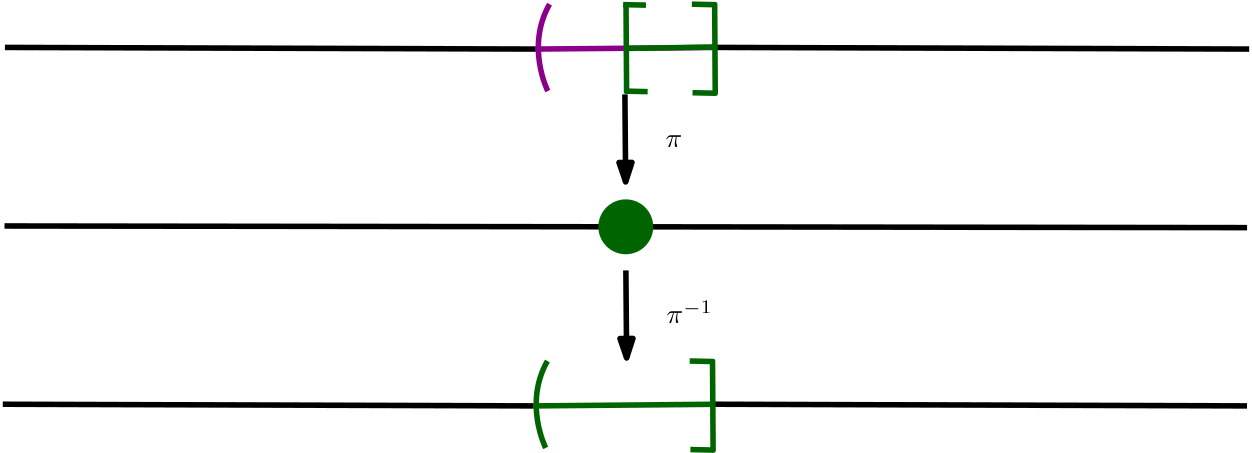 <?xml version="1.0"?>
<!DOCTYPE ipe SYSTEM "ipe.dtd">
<ipe version="70206" creator="Ipe 7.2.7">
<info created="D:20170215202713" modified="D:20170217143339"/>
<ipestyle name="basic">
<symbol name="arrow/arc(spx)">
<path stroke="sym-stroke" fill="sym-stroke" pen="sym-pen">
0 0 m
-1 0.333 l
-1 -0.333 l
h
</path>
</symbol>
<symbol name="arrow/farc(spx)">
<path stroke="sym-stroke" fill="white" pen="sym-pen">
0 0 m
-1 0.333 l
-1 -0.333 l
h
</path>
</symbol>
<symbol name="arrow/ptarc(spx)">
<path stroke="sym-stroke" fill="sym-stroke" pen="sym-pen">
0 0 m
-1 0.333 l
-0.8 0 l
-1 -0.333 l
h
</path>
</symbol>
<symbol name="arrow/fptarc(spx)">
<path stroke="sym-stroke" fill="white" pen="sym-pen">
0 0 m
-1 0.333 l
-0.8 0 l
-1 -0.333 l
h
</path>
</symbol>
<symbol name="mark/circle(sx)" transformations="translations">
<path fill="sym-stroke">
0.6 0 0 0.6 0 0 e
0.4 0 0 0.4 0 0 e
</path>
</symbol>
<symbol name="mark/disk(sx)" transformations="translations">
<path fill="sym-stroke">
0.6 0 0 0.6 0 0 e
</path>
</symbol>
<symbol name="mark/fdisk(sfx)" transformations="translations">
<group>
<path fill="sym-fill">
0.5 0 0 0.5 0 0 e
</path>
<path fill="sym-stroke" fillrule="eofill">
0.6 0 0 0.6 0 0 e
0.4 0 0 0.4 0 0 e
</path>
</group>
</symbol>
<symbol name="mark/box(sx)" transformations="translations">
<path fill="sym-stroke" fillrule="eofill">
-0.6 -0.6 m
0.6 -0.6 l
0.6 0.6 l
-0.6 0.6 l
h
-0.4 -0.4 m
0.4 -0.4 l
0.4 0.4 l
-0.4 0.4 l
h
</path>
</symbol>
<symbol name="mark/square(sx)" transformations="translations">
<path fill="sym-stroke">
-0.6 -0.6 m
0.6 -0.6 l
0.6 0.6 l
-0.6 0.6 l
h
</path>
</symbol>
<symbol name="mark/fsquare(sfx)" transformations="translations">
<group>
<path fill="sym-fill">
-0.5 -0.5 m
0.5 -0.5 l
0.5 0.5 l
-0.5 0.5 l
h
</path>
<path fill="sym-stroke" fillrule="eofill">
-0.6 -0.6 m
0.6 -0.6 l
0.6 0.6 l
-0.6 0.6 l
h
-0.4 -0.4 m
0.4 -0.4 l
0.4 0.4 l
-0.4 0.4 l
h
</path>
</group>
</symbol>
<symbol name="mark/cross(sx)" transformations="translations">
<group>
<path fill="sym-stroke">
-0.43 -0.57 m
0.57 0.43 l
0.43 0.57 l
-0.57 -0.43 l
h
</path>
<path fill="sym-stroke">
-0.43 0.57 m
0.57 -0.43 l
0.43 -0.57 l
-0.57 0.43 l
h
</path>
</group>
</symbol>
<symbol name="arrow/fnormal(spx)">
<path stroke="sym-stroke" fill="white" pen="sym-pen">
0 0 m
-1 0.333 l
-1 -0.333 l
h
</path>
</symbol>
<symbol name="arrow/pointed(spx)">
<path stroke="sym-stroke" fill="sym-stroke" pen="sym-pen">
0 0 m
-1 0.333 l
-0.8 0 l
-1 -0.333 l
h
</path>
</symbol>
<symbol name="arrow/fpointed(spx)">
<path stroke="sym-stroke" fill="white" pen="sym-pen">
0 0 m
-1 0.333 l
-0.8 0 l
-1 -0.333 l
h
</path>
</symbol>
<symbol name="arrow/linear(spx)">
<path stroke="sym-stroke" pen="sym-pen">
-1 0.333 m
0 0 l
-1 -0.333 l
</path>
</symbol>
<symbol name="arrow/fdouble(spx)">
<path stroke="sym-stroke" fill="white" pen="sym-pen">
0 0 m
-1 0.333 l
-1 -0.333 l
h
-1 0 m
-2 0.333 l
-2 -0.333 l
h
</path>
</symbol>
<symbol name="arrow/double(spx)">
<path stroke="sym-stroke" fill="sym-stroke" pen="sym-pen">
0 0 m
-1 0.333 l
-1 -0.333 l
h
-1 0 m
-2 0.333 l
-2 -0.333 l
h
</path>
</symbol>
<pen name="heavier" value="0.8"/>
<pen name="fat" value="1.2"/>
<pen name="ultrafat" value="2"/>
<symbolsize name="large" value="5"/>
<symbolsize name="small" value="2"/>
<symbolsize name="tiny" value="1.1"/>
<arrowsize name="large" value="10"/>
<arrowsize name="small" value="5"/>
<arrowsize name="tiny" value="3"/>
<color name="red" value="1 0 0"/>
<color name="green" value="0 1 0"/>
<color name="blue" value="0 0 1"/>
<color name="yellow" value="1 1 0"/>
<color name="orange" value="1 0.647 0"/>
<color name="gold" value="1 0.843 0"/>
<color name="purple" value="0.627 0.125 0.941"/>
<color name="gray" value="0.745"/>
<color name="brown" value="0.647 0.165 0.165"/>
<color name="navy" value="0 0 0.502"/>
<color name="pink" value="1 0.753 0.796"/>
<color name="seagreen" value="0.18 0.545 0.341"/>
<color name="turquoise" value="0.251 0.878 0.816"/>
<color name="violet" value="0.933 0.51 0.933"/>
<color name="darkblue" value="0 0 0.545"/>
<color name="darkcyan" value="0 0.545 0.545"/>
<color name="darkgray" value="0.663"/>
<color name="darkgreen" value="0 0.392 0"/>
<color name="darkmagenta" value="0.545 0 0.545"/>
<color name="darkorange" value="1 0.549 0"/>
<color name="darkred" value="0.545 0 0"/>
<color name="lightblue" value="0.678 0.847 0.902"/>
<color name="lightcyan" value="0.878 1 1"/>
<color name="lightgray" value="0.827"/>
<color name="lightgreen" value="0.565 0.933 0.565"/>
<color name="lightyellow" value="1 1 0.878"/>
<dashstyle name="dashed" value="[4] 0"/>
<dashstyle name="dotted" value="[1 3] 0"/>
<dashstyle name="dash dotted" value="[4 2 1 2] 0"/>
<dashstyle name="dash dot dotted" value="[4 2 1 2 1 2] 0"/>
<textsize name="large" value="\large"/>
<textsize name="small" value="\small"/>
<textsize name="tiny" value="\tiny"/>
<textsize name="Large" value="\Large"/>
<textsize name="LARGE" value="\LARGE"/>
<textsize name="huge" value="\huge"/>
<textsize name="Huge" value="\Huge"/>
<textsize name="footnote" value="\footnotesize"/>
<textstyle name="center" begin="\begin{center}" end="\end{center}"/>
<textstyle name="itemize" begin="\begin{itemize}" end="\end{itemize}"/>
<textstyle name="item" begin="\begin{itemize}\item{}" end="\end{itemize}"/>
<gridsize name="4 pts" value="4"/>
<gridsize name="8 pts (~3 mm)" value="8"/>
<gridsize name="16 pts (~6 mm)" value="16"/>
<gridsize name="32 pts (~12 mm)" value="32"/>
<gridsize name="10 pts (~3.5 mm)" value="10"/>
<gridsize name="20 pts (~7 mm)" value="20"/>
<gridsize name="14 pts (~5 mm)" value="14"/>
<gridsize name="28 pts (~10 mm)" value="28"/>
<gridsize name="56 pts (~20 mm)" value="56"/>
<anglesize name="90 deg" value="90"/>
<anglesize name="60 deg" value="60"/>
<anglesize name="45 deg" value="45"/>
<anglesize name="30 deg" value="30"/>
<anglesize name="22.5 deg" value="22.5"/>
<opacity name="10%" value="0.1"/>
<opacity name="30%" value="0.3"/>
<opacity name="50%" value="0.5"/>
<opacity name="75%" value="0.75"/>
<tiling name="falling" angle="-60" step="4" width="1"/>
<tiling name="rising" angle="30" step="4" width="1"/>
</ipestyle>
<page>
<layer name="alpha"/>
<view layers="alpha" active="alpha"/>
<path layer="alpha" stroke="black" pen="ultrafat">
64.5429 384.457 m
255.667 383.865 l
255.667 383.865 l
</path>
<path stroke="black" pen="ultrafat">
320.756 384.457 m
512.472 383.865 l
512.472 383.865 l
</path>
<path stroke="darkmagenta" pen="ultrafat">
255.667 383.865 m
320.756 384.457 l
320.756 384.457 l
</path>
<path stroke="darkgreen" pen="ultrafat">
320.259 367.936 m
320.052 399.841 l
320.052 399.841 l
</path>
<path stroke="darkmagenta" pen="ultrafat">
260.609 400.028 m
251.908 384.697
259.987 368.745
259.987 368.745 c
</path>
<path stroke="darkgreen" pen="ultrafat">
311.837 400.026 m
320.052 399.841 l
320.052 399.841 l
</path>
<path matrix="1 0 0 1 0.244715 -31.8736" stroke="darkgreen" pen="ultrafat">
311.837 400.026 m
320.052 399.841 l
320.052 399.841 l
</path>
<path stroke="darkgreen" pen="1.6" cap="1" join="1">
320.244 400.046 m
320.244 400.046 l
</path>
<path stroke="darkgreen" pen="1.6" cap="1" join="1">
320.422 367.785 m
320.422 367.785 l
</path>
<path stroke="darkmagenta" fill="darkmagenta" pen="4" cap="1" join="1">
287.761 320.179 m
287.761 320.179 l
</path>
<path stroke="darkmagenta" fill="darkmagenta" pen="4" cap="1" join="1">
287.761 325.027 m
287.761 325.027 l
</path>
<path stroke="black" fill="darkmagenta" pen="ultrafat">
64.3889 320.175 m
511.726 319.583 l
511.726 319.583 l
</path>
<path stroke="darkmagenta" fill="darkmagenta" pen="ultrafat">
7.52451 0 0 7.52451 287.761 320.179 e
</path>
<path matrix="1 0 0 1 -0.769359 -128.461" stroke="black" pen="ultrafat">
64.5429 384.457 m
255.667 383.865 l
255.667 383.865 l
</path>
<path matrix="1 0 0 1 -0.769359 -128.461" stroke="black" pen="ultrafat">
320.756 384.457 m
512.472 383.865 l
512.472 383.865 l
</path>
<path matrix="1 0 0 1 -0.769359 -128.461" stroke="darkgreen" pen="ultrafat">
255.667 383.865 m
320.756 384.457 l
320.756 384.457 l
</path>
<path matrix="1 0 0 1 -0.769359 -128.461" stroke="darkgreen" pen="ultrafat">
320.259 367.936 m
320.052 399.841 l
320.052 399.841 l
</path>
<path matrix="1 0 0 1 -0.769359 -128.461" stroke="darkgreen" pen="ultrafat">
260.609 400.028 m
251.908 384.697
259.987 368.745
259.987 368.745 c
</path>
<path matrix="1 0 0 1 -0.769359 -128.461" stroke="darkgreen" pen="ultrafat">
311.837 400.026 m
320.052 399.841 l
320.052 399.841 l
</path>
<path matrix="1 0 0 1 -0.524644 -160.335" stroke="darkgreen" pen="ultrafat">
311.837 400.026 m
320.052 399.841 l
320.052 399.841 l
</path>
<path matrix="1 0 0 1 -0.769359 -128.461" stroke="darkgreen" pen="1.6" cap="1" join="1">
320.244 400.046 m
320.244 400.046 l
</path>
<path matrix="1 0 0 1 -0.769359 -128.461" stroke="darkgreen" pen="1.6" cap="1" join="1">
320.422 367.785 m
320.422 367.785 l
</path>
<path stroke="black" fill="darkmagenta" pen="ultrafat" arrow="normal/normal">
287.739 367.553 m
288.009 336.041 l
</path>
<text matrix="1.84393 0 0 3.16777 -266.488 -773.138" transformations="translations" pos="308.478 354.086" stroke="black" type="label" width="6.036" height="4.289" depth="0" valign="baseline" style="math">\pi</text>
<path matrix="1 0 0 1 0.350389 -63.3734" stroke="black" fill="darkmagenta" pen="ultrafat" arrow="normal/normal">
287.739 367.553 m
288.009 336.041 l
</path>
<text matrix="1.84393 0 0 3.16777 -266.138 -836.511" transformations="translations" pos="308.478 354.086" stroke="black" type="label" width="16.732" height="8.11" depth="0" valign="baseline" style="math">\pi ^{-1}</text>
<path stroke="darkgreen" fill="darkgreen" pen="ultrafat">
8.88111 0 0 8.88111 288.058 319.879 e
</path>
<path matrix="1 0 0 1 -31.9055 -0.00006863" stroke="darkgreen" pen="ultrafat">
320.259 367.936 m
320.052 399.841 l
320.052 399.841 l
</path>
<path matrix="1 0 0 1 -24.7312 -0.16233" stroke="darkgreen" pen="ultrafat">
311.837 400.026 m
320.052 399.841 l
320.052 399.841 l
</path>
<path matrix="1 0 0 1 -24.1187 -31.2996" stroke="darkgreen" pen="ultrafat">
311.837 400.026 m
320.052 399.841 l
320.052 399.841 l
</path>
<path matrix="1 0 0 1 0.660097 -0.0942996" stroke="darkgreen" fill="darkgreen" pen="ultrafat">
318.899 384.684 m
288.629 384.212 l
288.629 384.212 l
</path>
</page>
</ipe>
